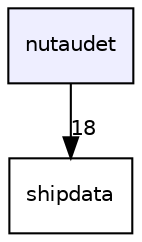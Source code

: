 digraph "nutaudet" {
  compound=true
  node [ fontsize="10", fontname="Helvetica"];
  edge [ labelfontsize="10", labelfontname="Helvetica"];
  dir_5fd0c88261ea54d06a04fb3ec84fa31a [shape=box, label="nutaudet", style="filled", fillcolor="#eeeeff", pencolor="black", URL="dir_5fd0c88261ea54d06a04fb3ec84fa31a.html"];
  dir_d32c3015c3e8f785dc4289736c132c3d [shape=box label="shipdata" URL="dir_d32c3015c3e8f785dc4289736c132c3d.html"];
  dir_5fd0c88261ea54d06a04fb3ec84fa31a->dir_d32c3015c3e8f785dc4289736c132c3d [headlabel="18", labeldistance=1.5 headhref="dir_000007_000012.html"];
}
